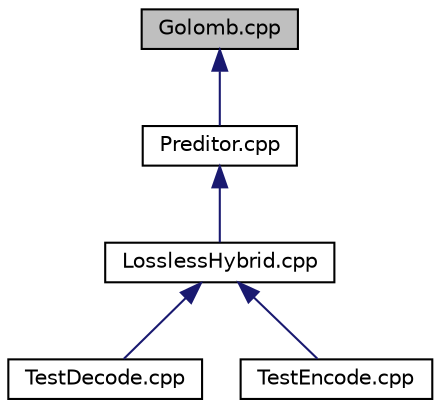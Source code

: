 digraph "Golomb.cpp"
{
 // LATEX_PDF_SIZE
  edge [fontname="Helvetica",fontsize="10",labelfontname="Helvetica",labelfontsize="10"];
  node [fontname="Helvetica",fontsize="10",shape=record];
  Node1 [label="Golomb.cpp",height=0.2,width=0.4,color="black", fillcolor="grey75", style="filled", fontcolor="black",tooltip="Class to encode and decode Golomb code."];
  Node1 -> Node2 [dir="back",color="midnightblue",fontsize="10",style="solid",fontname="Helvetica"];
  Node2 [label="Preditor.cpp",height=0.2,width=0.4,color="black", fillcolor="white", style="filled",URL="$Preditor_8cpp.html",tooltip="Class to encode and decode frames from a video based on with predictive tecnique was used."];
  Node2 -> Node3 [dir="back",color="midnightblue",fontsize="10",style="solid",fontname="Helvetica"];
  Node3 [label="LosslessHybrid.cpp",height=0.2,width=0.4,color="black", fillcolor="white", style="filled",URL="$LosslessHybrid_8cpp.html",tooltip="Class to encode and decode videos by blocks with inter frame encoding."];
  Node3 -> Node4 [dir="back",color="midnightblue",fontsize="10",style="solid",fontname="Helvetica"];
  Node4 [label="TestDecode.cpp",height=0.2,width=0.4,color="black", fillcolor="white", style="filled",URL="$TestDecode_8cpp.html",tooltip="Decode a video by passing the file it was encoded to."];
  Node3 -> Node5 [dir="back",color="midnightblue",fontsize="10",style="solid",fontname="Helvetica"];
  Node5 [label="TestEncode.cpp",height=0.2,width=0.4,color="black", fillcolor="white", style="filled",URL="$TestEncode_8cpp.html",tooltip="Encode a video file by hybrid encoding (intra and inter frame)"];
}
